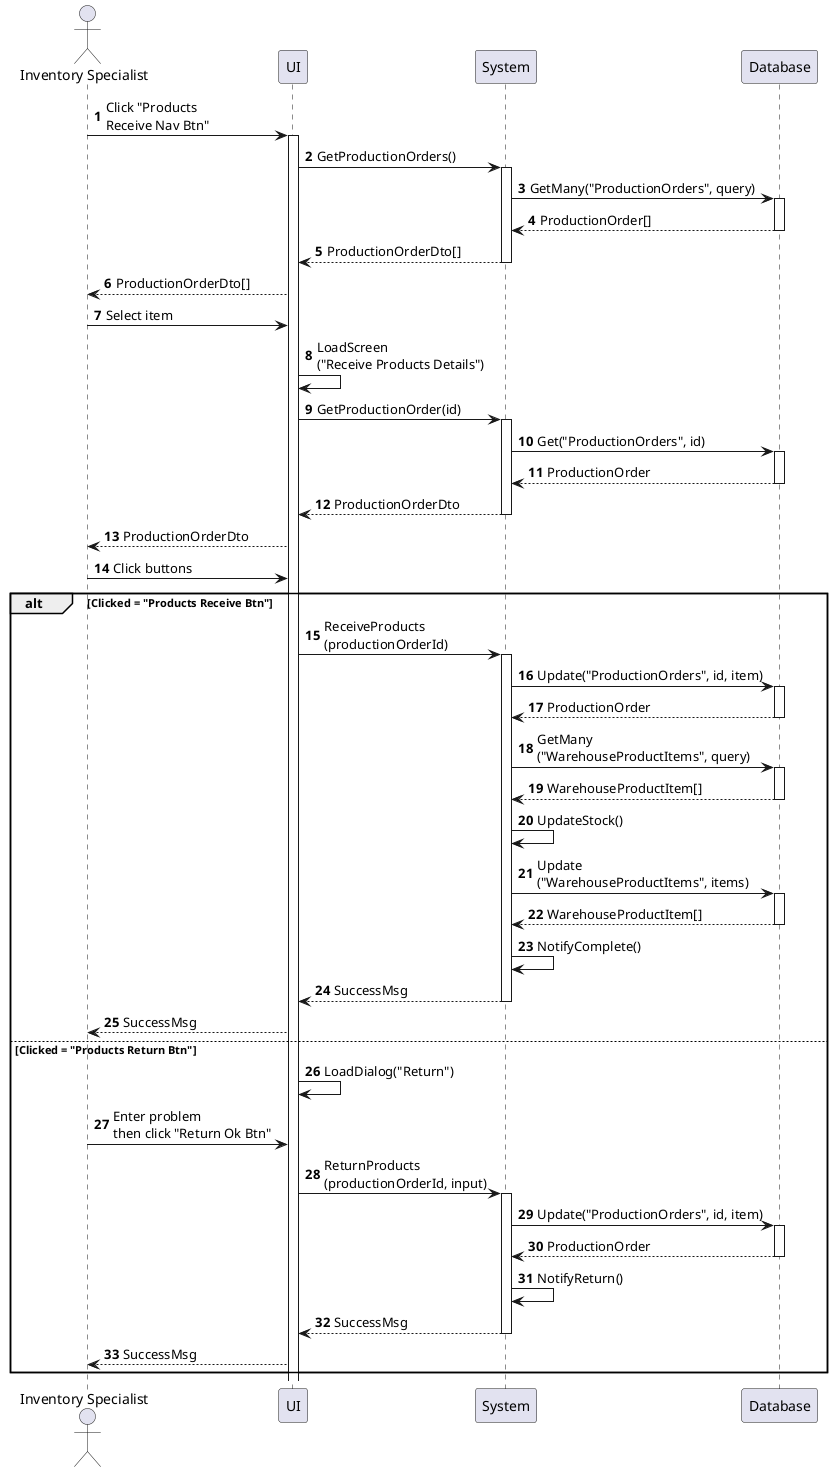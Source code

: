 @startuml inventory-product-receive
autonumber

actor "Inventory Specialist" as a
participant UI as f
participant System as b
participant Database as d

a -> f : Click "Products\nReceive Nav Btn"
activate f
f -> b : GetProductionOrders()
activate b
b -> d : GetMany("ProductionOrders", query)
activate d
return ProductionOrder[]
return ProductionOrderDto[]
f --> a : ProductionOrderDto[]
a -> f : Select item
f -> f : LoadScreen\n("Receive Products Details")
f -> b : GetProductionOrder(id)
activate b
b -> d : Get("ProductionOrders", id)
activate d
return ProductionOrder
return ProductionOrderDto
f --> a : ProductionOrderDto
a -> f : Click buttons

alt Clicked = "Products Receive Btn"
    f -> b : ReceiveProducts\n(productionOrderId)
    activate b
    b -> d : Update("ProductionOrders", id, item)
    activate d
    return ProductionOrder
    b -> d : GetMany\n("WarehouseProductItems", query)
    activate d
    return WarehouseProductItem[]
    b -> b : UpdateStock()
    b -> d : Update\n("WarehouseProductItems", items)
    activate d
    return WarehouseProductItem[]
    b -> b : NotifyComplete()
    return SuccessMsg
    f --> a : SuccessMsg
else Clicked = "Products Return Btn"
    f -> f : LoadDialog("Return")
    a -> f : Enter problem\nthen click "Return Ok Btn"
    f -> b : ReturnProducts\n(productionOrderId, input)
    activate b
    b -> d : Update("ProductionOrders", id, item)
    activate d
    return ProductionOrder
    b -> b : NotifyReturn()
    return SuccessMsg
    f --> a : SuccessMsg
end
@enduml